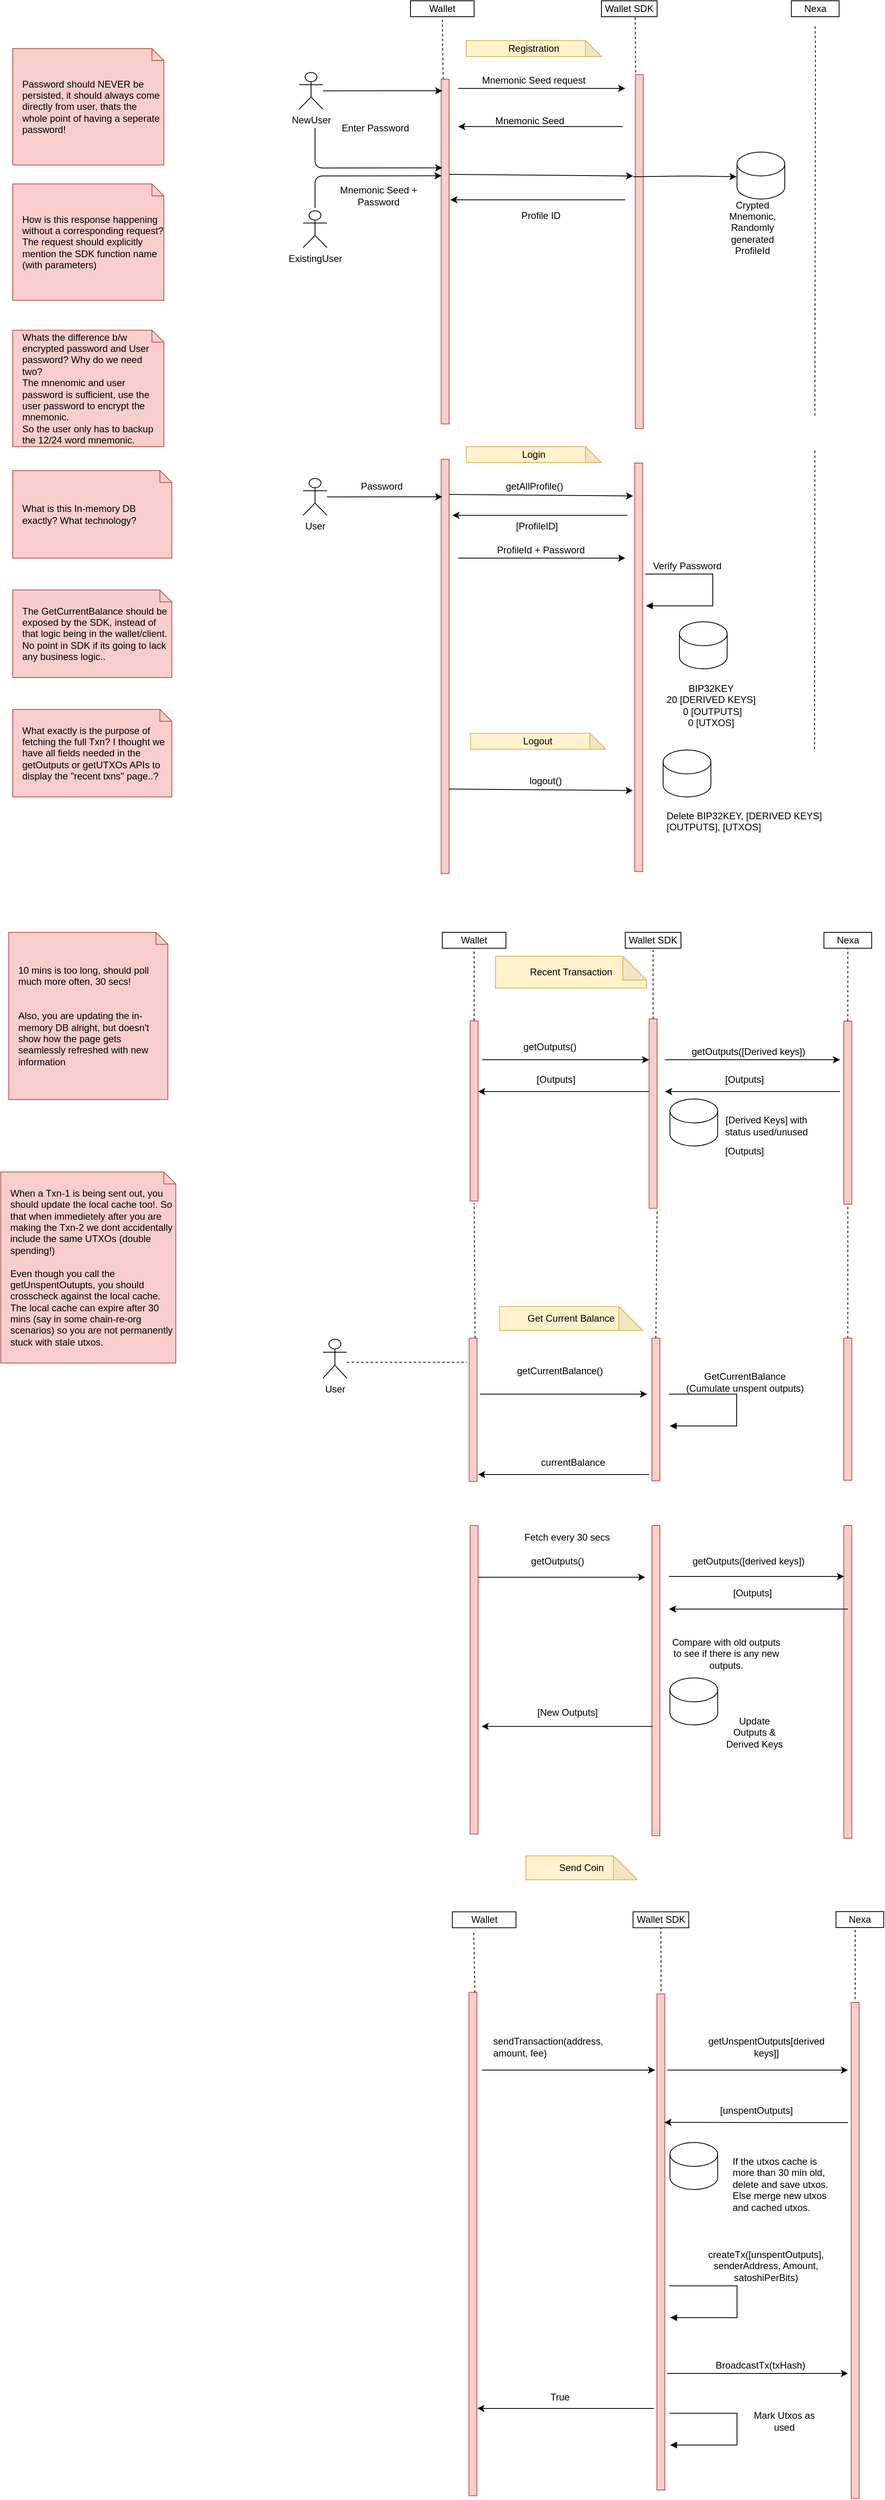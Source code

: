 <mxfile version="13.6.2" type="device"><diagram id="d2bJDyH4YY4jTTXs1ROH" name="Page-1"><mxGraphModel dx="1919" dy="743" grid="1" gridSize="10" guides="1" tooltips="1" connect="1" arrows="1" fold="1" page="1" pageScale="1" pageWidth="827" pageHeight="1169" math="0" shadow="0"><root><mxCell id="0"/><mxCell id="1" parent="0"/><mxCell id="aKae5eKDBznJ4Y1164LR-3" value="Wallet" style="rounded=0;whiteSpace=wrap;html=1;" parent="1" vertex="1"><mxGeometry x="160" y="20" width="80" height="20" as="geometry"/></mxCell><mxCell id="aKae5eKDBznJ4Y1164LR-4" value="Wallet SDK" style="rounded=0;whiteSpace=wrap;html=1;" parent="1" vertex="1"><mxGeometry x="400" y="20" width="70" height="20" as="geometry"/></mxCell><mxCell id="aKae5eKDBznJ4Y1164LR-5" value="Nexa" style="rounded=0;whiteSpace=wrap;html=1;" parent="1" vertex="1"><mxGeometry x="638.83" y="20" width="60" height="20" as="geometry"/></mxCell><mxCell id="aKae5eKDBznJ4Y1164LR-6" value="Registration" style="shape=note;whiteSpace=wrap;html=1;backgroundOutline=1;darkOpacity=0.05;fillColor=#fff2cc;strokeColor=#d6b656;" parent="1" vertex="1"><mxGeometry x="230" y="70" width="170" height="20" as="geometry"/></mxCell><mxCell id="aKae5eKDBznJ4Y1164LR-11" value="" style="endArrow=none;dashed=1;html=1;entryX=0.5;entryY=1;entryDx=0;entryDy=0;exitX=0;exitY=0.75;exitDx=0;exitDy=0;" parent="1" source="aKae5eKDBznJ4Y1164LR-12" target="aKae5eKDBznJ4Y1164LR-3" edge="1"><mxGeometry width="50" height="50" relative="1" as="geometry"><mxPoint x="210" y="100" as="sourcePoint"/><mxPoint x="180" y="60" as="targetPoint"/></mxGeometry></mxCell><mxCell id="aKae5eKDBznJ4Y1164LR-12" value="" style="rounded=0;whiteSpace=wrap;html=1;rotation=90;fillColor=#f8cecc;strokeColor=#b85450;" parent="1" vertex="1"><mxGeometry x="-12.8" y="330" width="432.8" height="10" as="geometry"/></mxCell><mxCell id="aKae5eKDBznJ4Y1164LR-14" value="Mnemonic Seed request" style="text;html=1;strokeColor=none;fillColor=none;align=center;verticalAlign=middle;whiteSpace=wrap;rounded=0;" parent="1" vertex="1"><mxGeometry x="240" y="110" width="150" height="20" as="geometry"/></mxCell><mxCell id="aKae5eKDBznJ4Y1164LR-15" value="" style="rounded=0;whiteSpace=wrap;html=1;rotation=90;fillColor=#f8cecc;strokeColor=#b85450;" parent="1" vertex="1"><mxGeometry x="225.27" y="330" width="444.73" height="10" as="geometry"/></mxCell><mxCell id="aKae5eKDBznJ4Y1164LR-27" value="" style="endArrow=classic;html=1;" parent="1" edge="1"><mxGeometry width="50" height="50" relative="1" as="geometry"><mxPoint x="427" y="178" as="sourcePoint"/><mxPoint x="220" y="178" as="targetPoint"/></mxGeometry></mxCell><mxCell id="aKae5eKDBznJ4Y1164LR-28" value="Mnemonic Seed" style="text;html=1;strokeColor=none;fillColor=none;align=center;verticalAlign=middle;whiteSpace=wrap;rounded=0;" parent="1" vertex="1"><mxGeometry x="250" y="160.63" width="120" height="20" as="geometry"/></mxCell><mxCell id="aKae5eKDBznJ4Y1164LR-29" value="" style="endArrow=classic;html=1;" parent="1" edge="1"><mxGeometry width="50" height="50" relative="1" as="geometry"><mxPoint x="220" y="130" as="sourcePoint"/><mxPoint x="430" y="130" as="targetPoint"/></mxGeometry></mxCell><mxCell id="aKae5eKDBznJ4Y1164LR-32" value="NewUser" style="shape=umlActor;verticalLabelPosition=bottom;verticalAlign=top;html=1;outlineConnect=0;" parent="1" vertex="1"><mxGeometry x="20" y="110" width="30" height="46.25" as="geometry"/></mxCell><mxCell id="aKae5eKDBznJ4Y1164LR-33" value="" style="endArrow=classic;html=1;" parent="1" source="aKae5eKDBznJ4Y1164LR-32" edge="1"><mxGeometry width="50" height="50" relative="1" as="geometry"><mxPoint x="390" y="190" as="sourcePoint"/><mxPoint x="200" y="133" as="targetPoint"/></mxGeometry></mxCell><mxCell id="aKae5eKDBznJ4Y1164LR-37" value="" style="endArrow=classic;html=1;exitX=0.276;exitY=-0.04;exitDx=0;exitDy=0;exitPerimeter=0;" parent="1" source="aKae5eKDBznJ4Y1164LR-12" edge="1"><mxGeometry width="50" height="50" relative="1" as="geometry"><mxPoint x="220" y="240" as="sourcePoint"/><mxPoint x="440" y="240" as="targetPoint"/></mxGeometry></mxCell><mxCell id="aKae5eKDBznJ4Y1164LR-38" value="" style="endArrow=classic;html=1;" parent="1" edge="1"><mxGeometry width="50" height="50" relative="1" as="geometry"><mxPoint x="430" y="270" as="sourcePoint"/><mxPoint x="210" y="270" as="targetPoint"/></mxGeometry></mxCell><mxCell id="aKae5eKDBznJ4Y1164LR-40" value="Profile ID" style="text;html=1;strokeColor=none;fillColor=none;align=center;verticalAlign=middle;whiteSpace=wrap;rounded=0;" parent="1" vertex="1"><mxGeometry x="264" y="280" width="120" height="20" as="geometry"/></mxCell><mxCell id="aKae5eKDBznJ4Y1164LR-47" value="Enter Password" style="text;html=1;strokeColor=none;fillColor=none;align=center;verticalAlign=middle;whiteSpace=wrap;rounded=0;" parent="1" vertex="1"><mxGeometry x="66.25" y="170" width="100" height="20" as="geometry"/></mxCell><mxCell id="aKae5eKDBznJ4Y1164LR-48" value="" style="rounded=0;whiteSpace=wrap;html=1;rotation=90;fillColor=#f8cecc;strokeColor=#b85450;" parent="1" vertex="1"><mxGeometry x="126.88" y="1409.38" width="226.25" height="10" as="geometry"/></mxCell><mxCell id="aKae5eKDBznJ4Y1164LR-49" value="" style="rounded=0;whiteSpace=wrap;html=1;rotation=90;fillColor=#f8cecc;strokeColor=#b85450;" parent="1" vertex="1"><mxGeometry x="346.09" y="1412.74" width="237.81" height="10" as="geometry"/></mxCell><mxCell id="aKae5eKDBznJ4Y1164LR-51" value="" style="endArrow=classic;html=1;" parent="1" edge="1"><mxGeometry width="50" height="50" relative="1" as="geometry"><mxPoint x="250" y="1350" as="sourcePoint"/><mxPoint x="460" y="1350" as="targetPoint"/></mxGeometry></mxCell><mxCell id="aKae5eKDBznJ4Y1164LR-52" value="getOutputs()" style="text;html=1;strokeColor=none;fillColor=none;align=left;verticalAlign=top;whiteSpace=wrap;rounded=0;" parent="1" vertex="1"><mxGeometry x="300" y="1320" width="80" height="30" as="geometry"/></mxCell><mxCell id="aKae5eKDBznJ4Y1164LR-53" value="" style="endArrow=classic;html=1;" parent="1" edge="1"><mxGeometry width="50" height="50" relative="1" as="geometry"><mxPoint x="460" y="1390" as="sourcePoint"/><mxPoint x="245" y="1390" as="targetPoint"/></mxGeometry></mxCell><mxCell id="aKae5eKDBznJ4Y1164LR-54" value="[Outputs]" style="text;html=1;strokeColor=none;fillColor=none;align=center;verticalAlign=middle;whiteSpace=wrap;rounded=0;" parent="1" vertex="1"><mxGeometry x="322.64" y="1360" width="40" height="30" as="geometry"/></mxCell><mxCell id="aKae5eKDBznJ4Y1164LR-63" value="GetCurrentBalance&lt;br&gt;(Cumulate unspent outputs)" style="text;html=1;strokeColor=none;fillColor=none;align=center;verticalAlign=middle;whiteSpace=wrap;rounded=0;" parent="1" vertex="1"><mxGeometry x="502.5" y="1730" width="155" height="50" as="geometry"/></mxCell><mxCell id="aKae5eKDBznJ4Y1164LR-66" value="" style="edgeStyle=orthogonalEdgeStyle;html=1;align=left;spacingLeft=2;endArrow=block;rounded=0;" parent="1" edge="1"><mxGeometry x="1" y="273" relative="1" as="geometry"><mxPoint x="490" y="1770" as="sourcePoint"/><Array as="points"><mxPoint x="485" y="1770"/><mxPoint x="570" y="1770"/><mxPoint x="570" y="1810"/></Array><mxPoint x="486" y="1810" as="targetPoint"/><mxPoint x="-196" y="-83" as="offset"/></mxGeometry></mxCell><mxCell id="aKae5eKDBznJ4Y1164LR-76" value="" style="rounded=0;whiteSpace=wrap;html=1;rotation=90;fillColor=#f8cecc;strokeColor=#b85450;" parent="1" vertex="1"><mxGeometry x="594.74" y="1411.52" width="230" height="10" as="geometry"/></mxCell><mxCell id="aKae5eKDBznJ4Y1164LR-77" value="" style="endArrow=none;dashed=1;html=1;" parent="1" edge="1"><mxGeometry width="50" height="50" relative="1" as="geometry"><mxPoint x="668.33" y="541" as="sourcePoint"/><mxPoint x="668.57" y="50" as="targetPoint"/><Array as="points"><mxPoint x="669.07" y="80"/></Array></mxGeometry></mxCell><mxCell id="aKae5eKDBznJ4Y1164LR-80" value="getOutputs([Derived keys])" style="text;html=1;strokeColor=none;fillColor=none;align=center;verticalAlign=middle;whiteSpace=wrap;rounded=0;" parent="1" vertex="1"><mxGeometry x="500" y="1330" width="170" height="20" as="geometry"/></mxCell><mxCell id="aKae5eKDBznJ4Y1164LR-82" value="[Outputs]" style="text;html=1;strokeColor=none;fillColor=none;align=center;verticalAlign=middle;whiteSpace=wrap;rounded=0;" parent="1" vertex="1"><mxGeometry x="560" y="1360" width="40" height="30" as="geometry"/></mxCell><mxCell id="aKae5eKDBznJ4Y1164LR-86" value="Get Current Balance" style="shape=note;whiteSpace=wrap;html=1;backgroundOutline=1;darkOpacity=0.05;fillColor=#fff2cc;strokeColor=#d6b656;" parent="1" vertex="1"><mxGeometry x="271.84" y="1660" width="180" height="30" as="geometry"/></mxCell><mxCell id="aKae5eKDBznJ4Y1164LR-88" value="" style="rounded=0;whiteSpace=wrap;html=1;rotation=90;fillColor=#f8cecc;strokeColor=#b85450;" parent="1" vertex="1"><mxGeometry x="148.75" y="1784.75" width="180" height="10" as="geometry"/></mxCell><mxCell id="aKae5eKDBznJ4Y1164LR-89" value="" style="rounded=0;whiteSpace=wrap;html=1;rotation=90;fillColor=#f8cecc;strokeColor=#b85450;" parent="1" vertex="1"><mxGeometry x="378.88" y="1784.36" width="179.21" height="10" as="geometry"/></mxCell><mxCell id="aKae5eKDBznJ4Y1164LR-90" value="" style="rounded=0;whiteSpace=wrap;html=1;rotation=90;fillColor=#f8cecc;strokeColor=#b85450;" parent="1" vertex="1"><mxGeometry x="620.48" y="1784.01" width="178.52" height="10" as="geometry"/></mxCell><mxCell id="aKae5eKDBznJ4Y1164LR-91" value="" style="endArrow=classic;html=1;" parent="1" edge="1"><mxGeometry width="50" height="50" relative="1" as="geometry"><mxPoint x="247.5" y="1770" as="sourcePoint"/><mxPoint x="457.5" y="1770" as="targetPoint"/></mxGeometry></mxCell><mxCell id="aKae5eKDBznJ4Y1164LR-92" value="getCurrentBalance()" style="text;html=1;strokeColor=none;fillColor=none;align=center;verticalAlign=middle;whiteSpace=wrap;rounded=0;" parent="1" vertex="1"><mxGeometry x="277.5" y="1731" width="140" height="20" as="geometry"/></mxCell><mxCell id="aKae5eKDBznJ4Y1164LR-97" value="" style="endArrow=classic;html=1;" parent="1" edge="1"><mxGeometry width="50" height="50" relative="1" as="geometry"><mxPoint x="460" y="1871" as="sourcePoint"/><mxPoint x="245" y="1871" as="targetPoint"/></mxGeometry></mxCell><mxCell id="aKae5eKDBznJ4Y1164LR-98" value="currentBalance" style="text;html=1;strokeColor=none;fillColor=none;align=center;verticalAlign=middle;whiteSpace=wrap;rounded=0;" parent="1" vertex="1"><mxGeometry x="317.19" y="1846" width="95" height="20" as="geometry"/></mxCell><mxCell id="aKae5eKDBznJ4Y1164LR-119" value="" style="endArrow=classic;html=1;" parent="1" edge="1"><mxGeometry width="50" height="50" relative="1" as="geometry"><mxPoint x="480.01" y="1350" as="sourcePoint"/><mxPoint x="700" y="1350" as="targetPoint"/></mxGeometry></mxCell><mxCell id="aKae5eKDBznJ4Y1164LR-120" value="" style="endArrow=classic;html=1;" parent="1" edge="1"><mxGeometry width="50" height="50" relative="1" as="geometry"><mxPoint x="700" y="1390" as="sourcePoint"/><mxPoint x="480.01" y="1390" as="targetPoint"/></mxGeometry></mxCell><mxCell id="dy_9rE8HRgi9Pd3eRH8T-1" value="ExistingUser" style="shape=umlActor;verticalLabelPosition=bottom;verticalAlign=top;html=1;outlineConnect=0;" parent="1" vertex="1"><mxGeometry x="25" y="283.75" width="30" height="46.25" as="geometry"/></mxCell><mxCell id="dy_9rE8HRgi9Pd3eRH8T-11" value="Mnemonic Seed + Password" style="text;html=1;strokeColor=none;fillColor=none;align=center;verticalAlign=middle;whiteSpace=wrap;rounded=0;" parent="1" vertex="1"><mxGeometry x="50" y="250" width="140" height="30" as="geometry"/></mxCell><mxCell id="dy_9rE8HRgi9Pd3eRH8T-70" value="" style="rounded=0;whiteSpace=wrap;html=1;rotation=90;fillColor=#f8cecc;strokeColor=#b85450;" parent="1" vertex="1"><mxGeometry x="407.41" y="2840.6" width="623.18" height="10" as="geometry"/></mxCell><mxCell id="dy_9rE8HRgi9Pd3eRH8T-71" value="" style="endArrow=classic;html=1;" parent="1" edge="1"><mxGeometry width="50" height="50" relative="1" as="geometry"><mxPoint x="483" y="2619" as="sourcePoint"/><mxPoint x="710" y="2619" as="targetPoint"/></mxGeometry></mxCell><mxCell id="dy_9rE8HRgi9Pd3eRH8T-72" value="[unspentOutputs]" style="text;html=1;strokeColor=none;fillColor=none;align=center;verticalAlign=middle;whiteSpace=wrap;rounded=0;" parent="1" vertex="1"><mxGeometry x="551.2" y="2654.75" width="87.63" height="30" as="geometry"/></mxCell><mxCell id="dy_9rE8HRgi9Pd3eRH8T-74" value="" style="rounded=0;whiteSpace=wrap;html=1;rotation=90;fillColor=#f8cecc;strokeColor=#b85450;" parent="1" vertex="1"><mxGeometry x="163.19" y="2829.9" width="623.13" height="10" as="geometry"/></mxCell><mxCell id="dy_9rE8HRgi9Pd3eRH8T-75" value="" style="rounded=0;whiteSpace=wrap;html=1;rotation=90;fillColor=#f8cecc;strokeColor=#b85450;" parent="1" vertex="1"><mxGeometry x="-77.74" y="2832.5" width="632.35" height="10" as="geometry"/></mxCell><mxCell id="dy_9rE8HRgi9Pd3eRH8T-77" value="" style="endArrow=classic;html=1;" parent="1" edge="1"><mxGeometry width="50" height="50" relative="1" as="geometry"><mxPoint x="250" y="2619" as="sourcePoint"/><mxPoint x="467.5" y="2619" as="targetPoint"/></mxGeometry></mxCell><mxCell id="dy_9rE8HRgi9Pd3eRH8T-80" value="Send Coin" style="shape=note;whiteSpace=wrap;html=1;backgroundOutline=1;darkOpacity=0.05;fillColor=#fff2cc;strokeColor=#d6b656;" parent="1" vertex="1"><mxGeometry x="305.13" y="2350" width="140" height="30" as="geometry"/></mxCell><mxCell id="dy_9rE8HRgi9Pd3eRH8T-118" value="User" style="shape=umlActor;verticalLabelPosition=bottom;verticalAlign=top;html=1;outlineConnect=0;" parent="1" vertex="1"><mxGeometry x="50" y="1701" width="30" height="49" as="geometry"/></mxCell><mxCell id="dy_9rE8HRgi9Pd3eRH8T-122" value="Recent Transaction" style="shape=note;whiteSpace=wrap;html=1;backgroundOutline=1;darkOpacity=0.05;fillColor=#fff2cc;strokeColor=#d6b656;" parent="1" vertex="1"><mxGeometry x="266.84" y="1220" width="190" height="40" as="geometry"/></mxCell><mxCell id="dy_9rE8HRgi9Pd3eRH8T-124" value="Crypted Mnemonic, Randomly generated ProfileId" style="text;html=1;strokeColor=none;fillColor=none;align=center;verticalAlign=middle;whiteSpace=wrap;rounded=0;" parent="1" vertex="1"><mxGeometry x="570.48" y="280" width="40" height="50" as="geometry"/></mxCell><mxCell id="dy_9rE8HRgi9Pd3eRH8T-126" value="" style="endArrow=classic;html=1;" parent="1" edge="1"><mxGeometry width="50" height="50" relative="1" as="geometry"><mxPoint x="440" y="241" as="sourcePoint"/><mxPoint x="570" y="241" as="targetPoint"/><Array as="points"><mxPoint x="510" y="240"/></Array></mxGeometry></mxCell><mxCell id="dy_9rE8HRgi9Pd3eRH8T-162" value="Login" style="shape=note;whiteSpace=wrap;html=1;backgroundOutline=1;darkOpacity=0.05;fillColor=#fff2cc;strokeColor=#d6b656;" parent="1" vertex="1"><mxGeometry x="230" y="580" width="170" height="20" as="geometry"/></mxCell><mxCell id="dy_9rE8HRgi9Pd3eRH8T-163" value="" style="rounded=0;whiteSpace=wrap;html=1;rotation=90;fillColor=#f8cecc;strokeColor=#b85450;" parent="1" vertex="1"><mxGeometry x="-56.6" y="850.98" width="520.4" height="10" as="geometry"/></mxCell><mxCell id="dy_9rE8HRgi9Pd3eRH8T-165" value="" style="rounded=0;whiteSpace=wrap;html=1;rotation=90;fillColor=#f8cecc;strokeColor=#b85450;" parent="1" vertex="1"><mxGeometry x="190.26" y="852.12" width="513.16" height="10" as="geometry"/></mxCell><mxCell id="dy_9rE8HRgi9Pd3eRH8T-169" value="User" style="shape=umlActor;verticalLabelPosition=bottom;verticalAlign=top;html=1;outlineConnect=0;" parent="1" vertex="1"><mxGeometry x="25" y="620" width="30" height="46.25" as="geometry"/></mxCell><mxCell id="dy_9rE8HRgi9Pd3eRH8T-170" value="" style="endArrow=classic;html=1;" parent="1" source="dy_9rE8HRgi9Pd3eRH8T-169" edge="1"><mxGeometry width="50" height="50" relative="1" as="geometry"><mxPoint x="390" y="700" as="sourcePoint"/><mxPoint x="200" y="643" as="targetPoint"/></mxGeometry></mxCell><mxCell id="dy_9rE8HRgi9Pd3eRH8T-190" value="Password" style="text;html=1;strokeColor=none;fillColor=none;align=center;verticalAlign=middle;whiteSpace=wrap;rounded=0;" parent="1" vertex="1"><mxGeometry x="103.75" y="620" width="40" height="20" as="geometry"/></mxCell><mxCell id="dy_9rE8HRgi9Pd3eRH8T-193" value="" style="edgeStyle=orthogonalEdgeStyle;html=1;align=left;spacingLeft=2;endArrow=block;rounded=0;" parent="1" edge="1"><mxGeometry x="1" y="273" relative="1" as="geometry"><mxPoint x="456" y="740" as="sourcePoint"/><Array as="points"><mxPoint x="455" y="740"/><mxPoint x="540" y="740"/><mxPoint x="540" y="780"/></Array><mxPoint x="456" y="780" as="targetPoint"/><mxPoint x="-196" y="-83" as="offset"/></mxGeometry></mxCell><mxCell id="dy_9rE8HRgi9Pd3eRH8T-194" value="Verify Password" style="text;html=1;strokeColor=none;fillColor=none;align=center;verticalAlign=middle;whiteSpace=wrap;rounded=0;" parent="1" vertex="1"><mxGeometry x="452.64" y="720" width="110" height="20" as="geometry"/></mxCell><mxCell id="dy_9rE8HRgi9Pd3eRH8T-200" value="" style="endArrow=classic;html=1;" parent="1" edge="1"><mxGeometry width="50" height="50" relative="1" as="geometry"><mxPoint x="220" y="720" as="sourcePoint"/><mxPoint x="430" y="720" as="targetPoint"/></mxGeometry></mxCell><mxCell id="dy_9rE8HRgi9Pd3eRH8T-201" value="ProfileId + Password" style="text;html=1;strokeColor=none;fillColor=none;align=center;verticalAlign=middle;whiteSpace=wrap;rounded=0;" parent="1" vertex="1"><mxGeometry x="244" y="700" width="160" height="20" as="geometry"/></mxCell><mxCell id="dy_9rE8HRgi9Pd3eRH8T-205" value="" style="endArrow=none;dashed=1;html=1;" parent="1" edge="1"><mxGeometry width="50" height="50" relative="1" as="geometry"><mxPoint x="668" y="960" as="sourcePoint"/><mxPoint x="668.33" y="585" as="targetPoint"/></mxGeometry></mxCell><mxCell id="dy_9rE8HRgi9Pd3eRH8T-207" value="Wallet" style="rounded=0;whiteSpace=wrap;html=1;" parent="1" vertex="1"><mxGeometry x="200" y="1190" width="80" height="20" as="geometry"/></mxCell><mxCell id="dy_9rE8HRgi9Pd3eRH8T-208" value="Wallet SDK" style="rounded=0;whiteSpace=wrap;html=1;" parent="1" vertex="1"><mxGeometry x="430" y="1190" width="70" height="20" as="geometry"/></mxCell><mxCell id="dy_9rE8HRgi9Pd3eRH8T-209" value="Nexa" style="rounded=0;whiteSpace=wrap;html=1;" parent="1" vertex="1"><mxGeometry x="679.74" y="1190" width="60" height="20" as="geometry"/></mxCell><mxCell id="dy_9rE8HRgi9Pd3eRH8T-210" value="" style="endArrow=none;dashed=1;html=1;entryX=0.5;entryY=1;entryDx=0;entryDy=0;" parent="1" target="dy_9rE8HRgi9Pd3eRH8T-207" edge="1"><mxGeometry width="50" height="50" relative="1" as="geometry"><mxPoint x="240" y="1301" as="sourcePoint"/><mxPoint x="410" y="1300" as="targetPoint"/></mxGeometry></mxCell><mxCell id="dy_9rE8HRgi9Pd3eRH8T-211" value="" style="endArrow=none;dashed=1;html=1;entryX=0.5;entryY=1;entryDx=0;entryDy=0;exitX=0;exitY=0.5;exitDx=0;exitDy=0;" parent="1" source="aKae5eKDBznJ4Y1164LR-49" target="dy_9rE8HRgi9Pd3eRH8T-208" edge="1"><mxGeometry width="50" height="50" relative="1" as="geometry"><mxPoint x="360" y="1350" as="sourcePoint"/><mxPoint x="410" y="1300" as="targetPoint"/></mxGeometry></mxCell><mxCell id="dy_9rE8HRgi9Pd3eRH8T-212" value="" style="endArrow=none;dashed=1;html=1;entryX=0.5;entryY=1;entryDx=0;entryDy=0;exitX=0;exitY=0.5;exitDx=0;exitDy=0;" parent="1" source="aKae5eKDBznJ4Y1164LR-76" target="dy_9rE8HRgi9Pd3eRH8T-209" edge="1"><mxGeometry width="50" height="50" relative="1" as="geometry"><mxPoint x="360" y="1350" as="sourcePoint"/><mxPoint x="410" y="1300" as="targetPoint"/></mxGeometry></mxCell><mxCell id="dy_9rE8HRgi9Pd3eRH8T-215" value="" style="endArrow=none;dashed=1;html=1;exitX=0;exitY=0.25;exitDx=0;exitDy=0;" parent="1" source="aKae5eKDBznJ4Y1164LR-88" edge="1"><mxGeometry width="50" height="50" relative="1" as="geometry"><mxPoint x="360" y="1650" as="sourcePoint"/><mxPoint x="240" y="1530" as="targetPoint"/></mxGeometry></mxCell><mxCell id="dy_9rE8HRgi9Pd3eRH8T-216" value="" style="endArrow=none;dashed=1;html=1;exitX=0;exitY=0.5;exitDx=0;exitDy=0;" parent="1" source="aKae5eKDBznJ4Y1164LR-89" edge="1"><mxGeometry width="50" height="50" relative="1" as="geometry"><mxPoint x="360" y="1650" as="sourcePoint"/><mxPoint x="470" y="1540" as="targetPoint"/></mxGeometry></mxCell><mxCell id="dy_9rE8HRgi9Pd3eRH8T-217" value="" style="endArrow=none;dashed=1;html=1;entryX=1;entryY=0.5;entryDx=0;entryDy=0;exitX=0;exitY=0.5;exitDx=0;exitDy=0;" parent="1" source="aKae5eKDBznJ4Y1164LR-90" target="aKae5eKDBznJ4Y1164LR-76" edge="1"><mxGeometry width="50" height="50" relative="1" as="geometry"><mxPoint x="360" y="1650" as="sourcePoint"/><mxPoint x="410" y="1600" as="targetPoint"/></mxGeometry></mxCell><mxCell id="dy_9rE8HRgi9Pd3eRH8T-218" value="" style="endArrow=none;dashed=1;html=1;" parent="1" edge="1"><mxGeometry width="50" height="50" relative="1" as="geometry"><mxPoint x="80" y="1730" as="sourcePoint"/><mxPoint x="231" y="1730" as="targetPoint"/></mxGeometry></mxCell><mxCell id="dy_9rE8HRgi9Pd3eRH8T-226" value="" style="rounded=0;whiteSpace=wrap;html=1;rotation=90;fillColor=#f8cecc;strokeColor=#b85450;" parent="1" vertex="1"><mxGeometry x="46.26" y="2123.75" width="387.49" height="10" as="geometry"/></mxCell><mxCell id="dy_9rE8HRgi9Pd3eRH8T-229" value="" style="rounded=0;whiteSpace=wrap;html=1;rotation=90;fillColor=#f8cecc;strokeColor=#b85450;" parent="1" vertex="1"><mxGeometry x="273.62" y="2124.89" width="389.76" height="10" as="geometry"/></mxCell><mxCell id="dy_9rE8HRgi9Pd3eRH8T-231" value="" style="rounded=0;whiteSpace=wrap;html=1;rotation=90;fillColor=#f8cecc;strokeColor=#b85450;" parent="1" vertex="1"><mxGeometry x="513.32" y="2126.44" width="392.87" height="10" as="geometry"/></mxCell><mxCell id="dy_9rE8HRgi9Pd3eRH8T-238" value="getOutputs()" style="text;html=1;strokeColor=none;fillColor=none;align=center;verticalAlign=middle;whiteSpace=wrap;rounded=0;" parent="1" vertex="1"><mxGeometry x="270" y="1970" width="150" height="20" as="geometry"/></mxCell><mxCell id="dy_9rE8HRgi9Pd3eRH8T-239" value="[New Outputs]" style="text;html=1;strokeColor=none;fillColor=none;align=center;verticalAlign=middle;whiteSpace=wrap;rounded=0;" parent="1" vertex="1"><mxGeometry x="310.45" y="2160" width="95" height="20" as="geometry"/></mxCell><mxCell id="dy_9rE8HRgi9Pd3eRH8T-240" value="" style="endArrow=classic;html=1;" parent="1" edge="1"><mxGeometry width="50" height="50" relative="1" as="geometry"><mxPoint x="245" y="2000" as="sourcePoint"/><mxPoint x="455" y="2000" as="targetPoint"/></mxGeometry></mxCell><mxCell id="dy_9rE8HRgi9Pd3eRH8T-241" value="" style="endArrow=classic;html=1;" parent="1" edge="1"><mxGeometry width="50" height="50" relative="1" as="geometry"><mxPoint x="464.45" y="2187.37" as="sourcePoint"/><mxPoint x="249.45" y="2187.37" as="targetPoint"/></mxGeometry></mxCell><mxCell id="dy_9rE8HRgi9Pd3eRH8T-242" value="getOutputs([derived keys])" style="text;html=1;strokeColor=none;fillColor=none;align=center;verticalAlign=middle;whiteSpace=wrap;rounded=0;" parent="1" vertex="1"><mxGeometry x="510" y="1970" width="150" height="20" as="geometry"/></mxCell><mxCell id="dy_9rE8HRgi9Pd3eRH8T-243" value="" style="endArrow=classic;html=1;" parent="1" edge="1"><mxGeometry width="50" height="50" relative="1" as="geometry"><mxPoint x="484.99" y="1999" as="sourcePoint"/><mxPoint x="704.99" y="1999" as="targetPoint"/></mxGeometry></mxCell><mxCell id="dy_9rE8HRgi9Pd3eRH8T-244" value="[Outputs]" style="text;html=1;strokeColor=none;fillColor=none;align=center;verticalAlign=middle;whiteSpace=wrap;rounded=0;" parent="1" vertex="1"><mxGeometry x="546.18" y="2005" width="87.63" height="30" as="geometry"/></mxCell><mxCell id="dy_9rE8HRgi9Pd3eRH8T-245" value="" style="endArrow=classic;html=1;" parent="1" edge="1"><mxGeometry width="50" height="50" relative="1" as="geometry"><mxPoint x="709.99" y="2040" as="sourcePoint"/><mxPoint x="484.99" y="2040" as="targetPoint"/></mxGeometry></mxCell><mxCell id="dy_9rE8HRgi9Pd3eRH8T-255" value="Wallet SDK" style="rounded=0;whiteSpace=wrap;html=1;" parent="1" vertex="1"><mxGeometry x="439.76" y="2420.25" width="70" height="20" as="geometry"/></mxCell><mxCell id="dy_9rE8HRgi9Pd3eRH8T-256" value="Nexa" style="rounded=0;whiteSpace=wrap;html=1;" parent="1" vertex="1"><mxGeometry x="694.87" y="2420" width="60" height="20" as="geometry"/></mxCell><mxCell id="dy_9rE8HRgi9Pd3eRH8T-258" value="" style="endArrow=none;dashed=1;html=1;entryX=0.5;entryY=1;entryDx=0;entryDy=0;" parent="1" target="dy_9rE8HRgi9Pd3eRH8T-255" edge="1"><mxGeometry width="50" height="50" relative="1" as="geometry"><mxPoint x="475" y="2520" as="sourcePoint"/><mxPoint x="460" y="2620" as="targetPoint"/></mxGeometry></mxCell><mxCell id="dy_9rE8HRgi9Pd3eRH8T-259" value="" style="endArrow=none;dashed=1;html=1;entryX=0.402;entryY=1.1;entryDx=0;entryDy=0;entryPerimeter=0;" parent="1" target="dy_9rE8HRgi9Pd3eRH8T-256" edge="1"><mxGeometry width="50" height="50" relative="1" as="geometry"><mxPoint x="719" y="2530" as="sourcePoint"/><mxPoint x="460" y="2620" as="targetPoint"/></mxGeometry></mxCell><mxCell id="dy_9rE8HRgi9Pd3eRH8T-267" value="sendTransaction(address, amount, fee)" style="text;html=1;strokeColor=none;fillColor=none;align=left;verticalAlign=middle;whiteSpace=wrap;rounded=0;" parent="1" vertex="1"><mxGeometry x="262.43" y="2580" width="175.13" height="20" as="geometry"/></mxCell><mxCell id="dy_9rE8HRgi9Pd3eRH8T-270" value="" style="endArrow=none;dashed=1;html=1;" parent="1" edge="1"><mxGeometry width="50" height="50" relative="1" as="geometry"><mxPoint x="443" y="110" as="sourcePoint"/><mxPoint x="442.5" y="40" as="targetPoint"/></mxGeometry></mxCell><mxCell id="dy_9rE8HRgi9Pd3eRH8T-275" value="" style="shape=cylinder2;whiteSpace=wrap;html=1;boundedLbl=1;backgroundOutline=1;size=15;" parent="1" vertex="1"><mxGeometry x="498.09" y="800" width="60" height="59" as="geometry"/></mxCell><mxCell id="dy_9rE8HRgi9Pd3eRH8T-282" value="Fetch every 30 secs" style="text;html=1;strokeColor=none;fillColor=none;align=center;verticalAlign=middle;whiteSpace=wrap;rounded=0;" parent="1" vertex="1"><mxGeometry x="301.95" y="1940" width="110" height="20" as="geometry"/></mxCell><mxCell id="dy_9rE8HRgi9Pd3eRH8T-286" value="Compare with old outputs to see if there is any new outputs." style="text;html=1;strokeColor=none;fillColor=none;align=center;verticalAlign=middle;whiteSpace=wrap;rounded=0;" parent="1" vertex="1"><mxGeometry x="486.84" y="2056.44" width="140" height="80" as="geometry"/></mxCell><mxCell id="dy_9rE8HRgi9Pd3eRH8T-297" value="Wallet" style="rounded=0;whiteSpace=wrap;html=1;" parent="1" vertex="1"><mxGeometry x="212.64" y="2420.25" width="80" height="20" as="geometry"/></mxCell><mxCell id="dy_9rE8HRgi9Pd3eRH8T-298" value="" style="endArrow=none;dashed=1;html=1;exitX=0;exitY=0.25;exitDx=0;exitDy=0;entryX=0.336;entryY=1.25;entryDx=0;entryDy=0;entryPerimeter=0;" parent="1" target="dy_9rE8HRgi9Pd3eRH8T-297" edge="1"><mxGeometry width="50" height="50" relative="1" as="geometry"><mxPoint x="240.935" y="2521.565" as="sourcePoint"/><mxPoint x="244" y="2444.25" as="targetPoint"/></mxGeometry></mxCell><mxCell id="dy_9rE8HRgi9Pd3eRH8T-317" value="getUnspentOutputs[derived keys]]" style="text;html=1;strokeColor=none;fillColor=none;align=center;verticalAlign=middle;whiteSpace=wrap;rounded=0;" parent="1" vertex="1"><mxGeometry x="519.74" y="2580" width="175.13" height="20" as="geometry"/></mxCell><mxCell id="dy_9rE8HRgi9Pd3eRH8T-319" value="" style="endArrow=classic;html=1;" parent="1" edge="1"><mxGeometry width="50" height="50" relative="1" as="geometry"><mxPoint x="710" y="2685" as="sourcePoint"/><mxPoint x="479.12" y="2684.75" as="targetPoint"/></mxGeometry></mxCell><mxCell id="dy_9rE8HRgi9Pd3eRH8T-322" value="createTx([unspentOutputs], senderAddress, Amount, satoshiPerBits)" style="text;html=1;strokeColor=none;fillColor=none;align=center;verticalAlign=middle;whiteSpace=wrap;rounded=0;" parent="1" vertex="1"><mxGeometry x="522.31" y="2840" width="170" height="50" as="geometry"/></mxCell><mxCell id="dy_9rE8HRgi9Pd3eRH8T-349" value="[Derived Keys] with status used/unused" style="text;html=1;strokeColor=none;fillColor=none;align=center;verticalAlign=middle;whiteSpace=wrap;rounded=0;" parent="1" vertex="1"><mxGeometry x="549.8" y="1422.74" width="115" height="20" as="geometry"/></mxCell><mxCell id="VSwW9jE1x60WQ4yRuWXA-15" value="When a Txn-1 is being sent out, you should update the local cache too!. So that when immedietely after you are making the Txn-2 we dont accidentally include the same UTXOs (double spending!)&lt;br&gt;&lt;br&gt;Even though you call the getUnspentOutupts, you should crosscheck against the local cache. The local cache can expire after 30 mins (say in some chain-re-org scenarios) so you are not permanently stuck with stale utxos." style="shape=note;size=15;align=left;spacingLeft=10;html=1;whiteSpace=wrap;fillColor=#f8cecc;strokeColor=#b85450;" parent="1" vertex="1"><mxGeometry x="-355" y="1491" width="220" height="240" as="geometry"/></mxCell><mxCell id="jcSBMdqugO8aJfgZR9Z2-1" value="" style="endArrow=classic;html=1;entryX=0.257;entryY=0.86;entryDx=0;entryDy=0;entryPerimeter=0;" parent="1" target="aKae5eKDBznJ4Y1164LR-12" edge="1"><mxGeometry width="50" height="50" relative="1" as="geometry"><mxPoint x="40" y="180" as="sourcePoint"/><mxPoint x="193" y="230" as="targetPoint"/><Array as="points"><mxPoint x="40" y="230"/></Array></mxGeometry></mxCell><mxCell id="jcSBMdqugO8aJfgZR9Z2-4" value="" style="endArrow=classic;html=1;entryX=0.28;entryY=0.96;entryDx=0;entryDy=0;entryPerimeter=0;" parent="1" target="aKae5eKDBznJ4Y1164LR-12" edge="1"><mxGeometry width="50" height="50" relative="1" as="geometry"><mxPoint x="40" y="280" as="sourcePoint"/><mxPoint x="190" y="240" as="targetPoint"/><Array as="points"><mxPoint x="40" y="240"/></Array></mxGeometry></mxCell><mxCell id="jcSBMdqugO8aJfgZR9Z2-5" value="" style="endArrow=classic;html=1;exitX=0.276;exitY=-0.04;exitDx=0;exitDy=0;exitPerimeter=0;" parent="1" edge="1"><mxGeometry width="50" height="50" relative="1" as="geometry"><mxPoint x="209" y="640.003" as="sourcePoint"/><mxPoint x="440" y="641.95" as="targetPoint"/></mxGeometry></mxCell><mxCell id="jcSBMdqugO8aJfgZR9Z2-6" value="getAllProfile()" style="text;html=1;strokeColor=none;fillColor=none;align=center;verticalAlign=middle;whiteSpace=wrap;rounded=0;" parent="1" vertex="1"><mxGeometry x="256.25" y="620" width="120" height="20" as="geometry"/></mxCell><mxCell id="jcSBMdqugO8aJfgZR9Z2-7" value="" style="endArrow=classic;html=1;" parent="1" edge="1"><mxGeometry width="50" height="50" relative="1" as="geometry"><mxPoint x="432.64" y="666.25" as="sourcePoint"/><mxPoint x="212.64" y="666.25" as="targetPoint"/></mxGeometry></mxCell><mxCell id="jcSBMdqugO8aJfgZR9Z2-8" value="[ProfileID]" style="text;html=1;strokeColor=none;fillColor=none;align=center;verticalAlign=middle;whiteSpace=wrap;rounded=0;" parent="1" vertex="1"><mxGeometry x="258.88" y="670" width="120" height="20" as="geometry"/></mxCell><mxCell id="jcSBMdqugO8aJfgZR9Z2-9" value="BIP32KEY&lt;br&gt;20 [DERIVED KEYS]&lt;br&gt;&amp;nbsp;0 [OUTPUTS]&lt;br&gt;0 [UTXOS]" style="text;html=1;strokeColor=none;fillColor=none;align=center;verticalAlign=middle;whiteSpace=wrap;rounded=0;" parent="1" vertex="1"><mxGeometry x="476.18" y="870" width="123.82" height="70" as="geometry"/></mxCell><mxCell id="jcSBMdqugO8aJfgZR9Z2-10" value="" style="shape=cylinder2;whiteSpace=wrap;html=1;boundedLbl=1;backgroundOutline=1;size=15;" parent="1" vertex="1"><mxGeometry x="486.18" y="1399.38" width="60" height="59" as="geometry"/></mxCell><mxCell id="jcSBMdqugO8aJfgZR9Z2-11" value="[Outputs]" style="text;html=1;strokeColor=none;fillColor=none;align=center;verticalAlign=middle;whiteSpace=wrap;rounded=0;" parent="1" vertex="1"><mxGeometry x="560.48" y="1450" width="40" height="30" as="geometry"/></mxCell><mxCell id="jcSBMdqugO8aJfgZR9Z2-13" value="" style="shape=cylinder2;whiteSpace=wrap;html=1;boundedLbl=1;backgroundOutline=1;size=15;" parent="1" vertex="1"><mxGeometry x="486.18" y="2126.44" width="60" height="59" as="geometry"/></mxCell><mxCell id="jcSBMdqugO8aJfgZR9Z2-14" value="Update Outputs &amp;amp; Derived Keys" style="text;html=1;strokeColor=none;fillColor=none;align=center;verticalAlign=middle;whiteSpace=wrap;rounded=0;" parent="1" vertex="1"><mxGeometry x="554.74" y="2180" width="75.26" height="30" as="geometry"/></mxCell><mxCell id="jcSBMdqugO8aJfgZR9Z2-15" value="" style="shape=cylinder2;whiteSpace=wrap;html=1;boundedLbl=1;backgroundOutline=1;size=15;" parent="1" vertex="1"><mxGeometry x="486.18" y="2710" width="60" height="59" as="geometry"/></mxCell><mxCell id="jcSBMdqugO8aJfgZR9Z2-16" value="" style="endArrow=classic;html=1;" parent="1" edge="1"><mxGeometry width="50" height="50" relative="1" as="geometry"><mxPoint x="466" y="3044" as="sourcePoint"/><mxPoint x="244" y="3044" as="targetPoint"/></mxGeometry></mxCell><mxCell id="jcSBMdqugO8aJfgZR9Z2-17" value="True" style="text;html=1;strokeColor=none;fillColor=none;align=center;verticalAlign=middle;whiteSpace=wrap;rounded=0;" parent="1" vertex="1"><mxGeometry x="327.5" y="3020" width="40" height="20" as="geometry"/></mxCell><mxCell id="jcSBMdqugO8aJfgZR9Z2-21" value="" style="edgeStyle=orthogonalEdgeStyle;html=1;align=left;spacingLeft=2;endArrow=block;rounded=0;" parent="1" edge="1"><mxGeometry x="1" y="273" relative="1" as="geometry"><mxPoint x="490.48" y="2890" as="sourcePoint"/><Array as="points"><mxPoint x="485.48" y="2890"/><mxPoint x="570.48" y="2890"/><mxPoint x="570.48" y="2930"/></Array><mxPoint x="486.48" y="2930" as="targetPoint"/><mxPoint x="-196" y="-83" as="offset"/></mxGeometry></mxCell><mxCell id="jcSBMdqugO8aJfgZR9Z2-22" value="" style="endArrow=classic;html=1;" parent="1" edge="1"><mxGeometry width="50" height="50" relative="1" as="geometry"><mxPoint x="482.64" y="3000" as="sourcePoint"/><mxPoint x="710" y="3000" as="targetPoint"/></mxGeometry></mxCell><mxCell id="jcSBMdqugO8aJfgZR9Z2-23" value="BroadcastTx(txHash)" style="text;html=1;strokeColor=none;fillColor=none;align=center;verticalAlign=middle;whiteSpace=wrap;rounded=0;" parent="1" vertex="1"><mxGeometry x="580.48" y="2980" width="40" height="20" as="geometry"/></mxCell><mxCell id="h83fAboU-HxNtc-8CSre-4" value="Password should NEVER be persisted, it should always come directly from user, thats the whole point of having a seperate password!" style="shape=note;size=15;align=left;spacingLeft=10;html=1;whiteSpace=wrap;fillColor=#f8cecc;strokeColor=#b85450;" parent="1" vertex="1"><mxGeometry x="-340" y="80" width="190" height="146.25" as="geometry"/></mxCell><mxCell id="h83fAboU-HxNtc-8CSre-5" value="How is this response happening without a corresponding request? The request should explicitly mention the SDK function name (with parameters)" style="shape=note;size=15;align=left;spacingLeft=10;html=1;whiteSpace=wrap;fillColor=#f8cecc;strokeColor=#b85450;" parent="1" vertex="1"><mxGeometry x="-340" y="250" width="190" height="146.25" as="geometry"/></mxCell><mxCell id="h83fAboU-HxNtc-8CSre-6" value="Whats the difference b/w encrypted password and User password? Why do we need two? &lt;br&gt;The mnenomic and user password is sufficient, use the user password to encrypt the mnemonic.&lt;br&gt;So the user only has to backup the 12/24 word mnemonic." style="shape=note;size=15;align=left;spacingLeft=10;html=1;whiteSpace=wrap;fillColor=#f8cecc;strokeColor=#b85450;" parent="1" vertex="1"><mxGeometry x="-340" y="433.75" width="190" height="146.25" as="geometry"/></mxCell><mxCell id="h83fAboU-HxNtc-8CSre-7" value="What is this In-memory DB exactly? What technology?" style="shape=note;size=15;align=left;spacingLeft=10;html=1;whiteSpace=wrap;fillColor=#f8cecc;strokeColor=#b85450;" parent="1" vertex="1"><mxGeometry x="-340" y="610" width="200" height="110" as="geometry"/></mxCell><mxCell id="h83fAboU-HxNtc-8CSre-8" value="The GetCurrentBalance should be exposed by the SDK, instead of that logic being in the wallet/client.&lt;br&gt;No point in SDK if its going to lack any business logic.." style="shape=note;size=15;align=left;spacingLeft=10;html=1;whiteSpace=wrap;fillColor=#f8cecc;strokeColor=#b85450;" parent="1" vertex="1"><mxGeometry x="-340" y="760" width="200" height="110" as="geometry"/></mxCell><mxCell id="h83fAboU-HxNtc-8CSre-9" value="What exactly is the purpose of fetching the full Txn? I thought we have all fields needed in the getOutputs or getUTXOs APIs to display the &quot;recent txns&quot; page..?" style="shape=note;size=15;align=left;spacingLeft=10;html=1;whiteSpace=wrap;fillColor=#f8cecc;strokeColor=#b85450;" parent="1" vertex="1"><mxGeometry x="-340" y="910" width="200" height="110" as="geometry"/></mxCell><mxCell id="h83fAboU-HxNtc-8CSre-10" value="10 mins is too long, should poll much more often, 30 secs!&lt;br&gt;&lt;br&gt;&lt;br&gt;Also, you are updating the in-memory DB alright, but doesn't show how the page gets seamlessly refreshed with new information" style="shape=note;size=15;align=left;spacingLeft=10;html=1;whiteSpace=wrap;fillColor=#f8cecc;strokeColor=#b85450;" parent="1" vertex="1"><mxGeometry x="-345" y="1190" width="200" height="210" as="geometry"/></mxCell><mxCell id="6TgziD5UEX8tMz11hAvZ-1" value="If the utxos cache is more than 30 min old, delete and save utxos.&lt;br&gt;Else merge new utxos and cached utxos." style="text;html=1;strokeColor=none;fillColor=none;align=left;verticalAlign=top;whiteSpace=wrap;rounded=0;" vertex="1" parent="1"><mxGeometry x="562.64" y="2720" width="137.36" height="90" as="geometry"/></mxCell><mxCell id="6TgziD5UEX8tMz11hAvZ-2" value="" style="edgeStyle=orthogonalEdgeStyle;html=1;align=left;spacingLeft=2;endArrow=block;rounded=0;" edge="1" parent="1"><mxGeometry x="1" y="273" relative="1" as="geometry"><mxPoint x="490.45" y="3050" as="sourcePoint"/><Array as="points"><mxPoint x="485.45" y="3050"/><mxPoint x="570.45" y="3050"/><mxPoint x="570.45" y="3090"/></Array><mxPoint x="486.45" y="3090" as="targetPoint"/><mxPoint x="-196" y="-83" as="offset"/></mxGeometry></mxCell><mxCell id="6TgziD5UEX8tMz11hAvZ-5" value="Mark Utxos as used" style="text;html=1;strokeColor=none;fillColor=none;align=center;verticalAlign=middle;whiteSpace=wrap;rounded=0;" vertex="1" parent="1"><mxGeometry x="580.48" y="3050" width="99.52" height="20" as="geometry"/></mxCell><mxCell id="6TgziD5UEX8tMz11hAvZ-6" value="Logout" style="shape=note;whiteSpace=wrap;html=1;backgroundOutline=1;darkOpacity=0.05;fillColor=#fff2cc;strokeColor=#d6b656;" vertex="1" parent="1"><mxGeometry x="235.45" y="940" width="170" height="20" as="geometry"/></mxCell><mxCell id="6TgziD5UEX8tMz11hAvZ-7" value="logout()" style="text;html=1;strokeColor=none;fillColor=none;align=center;verticalAlign=middle;whiteSpace=wrap;rounded=0;" vertex="1" parent="1"><mxGeometry x="270" y="990" width="120" height="20" as="geometry"/></mxCell><mxCell id="6TgziD5UEX8tMz11hAvZ-8" value="" style="endArrow=classic;html=1;exitX=0.276;exitY=-0.04;exitDx=0;exitDy=0;exitPerimeter=0;" edge="1" parent="1"><mxGeometry width="50" height="50" relative="1" as="geometry"><mxPoint x="208.5" y="1010.003" as="sourcePoint"/><mxPoint x="439.5" y="1011.95" as="targetPoint"/></mxGeometry></mxCell><mxCell id="6TgziD5UEX8tMz11hAvZ-9" value="" style="shape=cylinder2;whiteSpace=wrap;html=1;boundedLbl=1;backgroundOutline=1;size=15;" vertex="1" parent="1"><mxGeometry x="477.64" y="961" width="60" height="59" as="geometry"/></mxCell><mxCell id="6TgziD5UEX8tMz11hAvZ-10" value="Delete&amp;nbsp;&lt;span style=&quot;text-align: center&quot;&gt;BIP32KEY,&amp;nbsp;&lt;/span&gt;&lt;span style=&quot;text-align: center&quot;&gt;[DERIVED KEYS]&lt;/span&gt;&lt;br style=&quot;text-align: center&quot;&gt;&lt;span style=&quot;text-align: center&quot;&gt;[OUTPUTS],&amp;nbsp;&lt;/span&gt;&lt;span style=&quot;text-align: center&quot;&gt;[UTXOS]&lt;/span&gt;" style="text;html=1;strokeColor=none;fillColor=none;align=left;verticalAlign=top;whiteSpace=wrap;rounded=0;" vertex="1" parent="1"><mxGeometry x="479.74" y="1030" width="210.26" height="20" as="geometry"/></mxCell><mxCell id="6TgziD5UEX8tMz11hAvZ-11" value="" style="shape=cylinder2;whiteSpace=wrap;html=1;boundedLbl=1;backgroundOutline=1;size=15;" vertex="1" parent="1"><mxGeometry x="570.48" y="210" width="60" height="59" as="geometry"/></mxCell></root></mxGraphModel></diagram></mxfile>